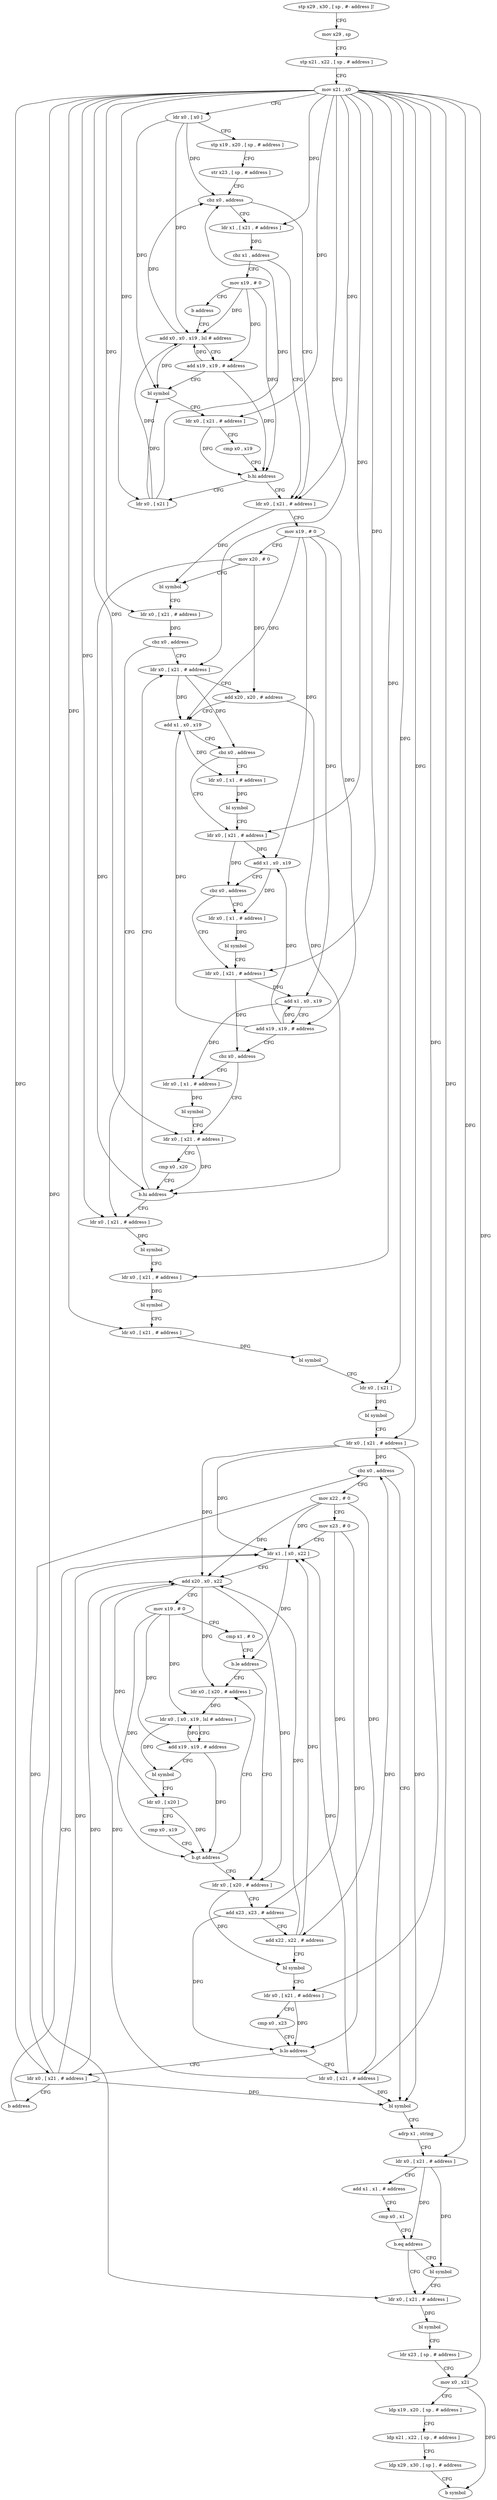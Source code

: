 digraph "func" {
"4235664" [label = "stp x29 , x30 , [ sp , #- address ]!" ]
"4235668" [label = "mov x29 , sp" ]
"4235672" [label = "stp x21 , x22 , [ sp , # address ]" ]
"4235676" [label = "mov x21 , x0" ]
"4235680" [label = "ldr x0 , [ x0 ]" ]
"4235684" [label = "stp x19 , x20 , [ sp , # address ]" ]
"4235688" [label = "str x23 , [ sp , # address ]" ]
"4235692" [label = "cbz x0 , address" ]
"4235740" [label = "ldr x0 , [ x21 , # address ]" ]
"4235696" [label = "ldr x1 , [ x21 , # address ]" ]
"4235744" [label = "mov x19 , # 0" ]
"4235748" [label = "mov x20 , # 0" ]
"4235752" [label = "bl symbol" ]
"4235756" [label = "ldr x0 , [ x21 , # address ]" ]
"4235760" [label = "cbz x0 , address" ]
"4235844" [label = "ldr x0 , [ x21 , # address ]" ]
"4235764" [label = "ldr x0 , [ x21 , # address ]" ]
"4235700" [label = "cbz x1 , address" ]
"4235704" [label = "mov x19 , # 0" ]
"4235848" [label = "bl symbol" ]
"4235852" [label = "ldr x0 , [ x21 , # address ]" ]
"4235856" [label = "bl symbol" ]
"4235860" [label = "ldr x0 , [ x21 , # address ]" ]
"4235864" [label = "bl symbol" ]
"4235868" [label = "ldr x0 , [ x21 ]" ]
"4235872" [label = "bl symbol" ]
"4235876" [label = "ldr x0 , [ x21 , # address ]" ]
"4235880" [label = "cbz x0 , address" ]
"4235980" [label = "bl symbol" ]
"4235884" [label = "mov x22 , # 0" ]
"4235768" [label = "add x20 , x20 , # address" ]
"4235772" [label = "add x1 , x0 , x19" ]
"4235776" [label = "cbz x0 , address" ]
"4235788" [label = "ldr x0 , [ x21 , # address ]" ]
"4235780" [label = "ldr x0 , [ x1 , # address ]" ]
"4235708" [label = "b address" ]
"4235716" [label = "add x0 , x0 , x19 , lsl # address" ]
"4235984" [label = "adrp x1 , string" ]
"4235988" [label = "ldr x0 , [ x21 , # address ]" ]
"4235992" [label = "add x1 , x1 , # address" ]
"4235996" [label = "cmp x0 , x1" ]
"4236000" [label = "b.eq address" ]
"4236008" [label = "ldr x0 , [ x21 , # address ]" ]
"4236004" [label = "bl symbol" ]
"4235888" [label = "mov x23 , # 0" ]
"4235892" [label = "ldr x1 , [ x0 , x22 ]" ]
"4235792" [label = "add x1 , x0 , x19" ]
"4235796" [label = "cbz x0 , address" ]
"4235808" [label = "ldr x0 , [ x21 , # address ]" ]
"4235800" [label = "ldr x0 , [ x1 , # address ]" ]
"4235784" [label = "bl symbol" ]
"4235720" [label = "add x19 , x19 , # address" ]
"4235724" [label = "bl symbol" ]
"4235728" [label = "ldr x0 , [ x21 , # address ]" ]
"4235732" [label = "cmp x0 , x19" ]
"4235736" [label = "b.hi address" ]
"4235712" [label = "ldr x0 , [ x21 ]" ]
"4236012" [label = "bl symbol" ]
"4236016" [label = "ldr x23 , [ sp , # address ]" ]
"4236020" [label = "mov x0 , x21" ]
"4236024" [label = "ldp x19 , x20 , [ sp , # address ]" ]
"4236028" [label = "ldp x21 , x22 , [ sp , # address ]" ]
"4236032" [label = "ldp x29 , x30 , [ sp ] , # address" ]
"4236036" [label = "b symbol" ]
"4235940" [label = "ldr x0 , [ x20 , # address ]" ]
"4235944" [label = "add x23 , x23 , # address" ]
"4235948" [label = "add x22 , x22 , # address" ]
"4235952" [label = "bl symbol" ]
"4235956" [label = "ldr x0 , [ x21 , # address ]" ]
"4235960" [label = "cmp x0 , x23" ]
"4235964" [label = "b.lo address" ]
"4235976" [label = "ldr x0 , [ x21 , # address ]" ]
"4235968" [label = "ldr x0 , [ x21 , # address ]" ]
"4235912" [label = "ldr x0 , [ x20 , # address ]" ]
"4235916" [label = "ldr x0 , [ x0 , x19 , lsl # address ]" ]
"4235920" [label = "add x19 , x19 , # address" ]
"4235924" [label = "bl symbol" ]
"4235928" [label = "ldr x0 , [ x20 ]" ]
"4235932" [label = "cmp x0 , x19" ]
"4235936" [label = "b.gt address" ]
"4235812" [label = "add x1 , x0 , x19" ]
"4235816" [label = "add x19 , x19 , # address" ]
"4235820" [label = "cbz x0 , address" ]
"4235832" [label = "ldr x0 , [ x21 , # address ]" ]
"4235824" [label = "ldr x0 , [ x1 , # address ]" ]
"4235804" [label = "bl symbol" ]
"4235972" [label = "b address" ]
"4235836" [label = "cmp x0 , x20" ]
"4235840" [label = "b.hi address" ]
"4235828" [label = "bl symbol" ]
"4235896" [label = "add x20 , x0 , x22" ]
"4235900" [label = "mov x19 , # 0" ]
"4235904" [label = "cmp x1 , # 0" ]
"4235908" [label = "b.le address" ]
"4235664" -> "4235668" [ label = "CFG" ]
"4235668" -> "4235672" [ label = "CFG" ]
"4235672" -> "4235676" [ label = "CFG" ]
"4235676" -> "4235680" [ label = "CFG" ]
"4235676" -> "4235740" [ label = "DFG" ]
"4235676" -> "4235756" [ label = "DFG" ]
"4235676" -> "4235696" [ label = "DFG" ]
"4235676" -> "4235844" [ label = "DFG" ]
"4235676" -> "4235852" [ label = "DFG" ]
"4235676" -> "4235860" [ label = "DFG" ]
"4235676" -> "4235868" [ label = "DFG" ]
"4235676" -> "4235876" [ label = "DFG" ]
"4235676" -> "4235764" [ label = "DFG" ]
"4235676" -> "4235988" [ label = "DFG" ]
"4235676" -> "4235788" [ label = "DFG" ]
"4235676" -> "4235728" [ label = "DFG" ]
"4235676" -> "4236008" [ label = "DFG" ]
"4235676" -> "4236020" [ label = "DFG" ]
"4235676" -> "4235808" [ label = "DFG" ]
"4235676" -> "4235712" [ label = "DFG" ]
"4235676" -> "4235956" [ label = "DFG" ]
"4235676" -> "4235832" [ label = "DFG" ]
"4235676" -> "4235976" [ label = "DFG" ]
"4235676" -> "4235968" [ label = "DFG" ]
"4235680" -> "4235684" [ label = "CFG" ]
"4235680" -> "4235692" [ label = "DFG" ]
"4235680" -> "4235716" [ label = "DFG" ]
"4235680" -> "4235724" [ label = "DFG" ]
"4235684" -> "4235688" [ label = "CFG" ]
"4235688" -> "4235692" [ label = "CFG" ]
"4235692" -> "4235740" [ label = "CFG" ]
"4235692" -> "4235696" [ label = "CFG" ]
"4235740" -> "4235744" [ label = "CFG" ]
"4235740" -> "4235752" [ label = "DFG" ]
"4235696" -> "4235700" [ label = "DFG" ]
"4235744" -> "4235748" [ label = "CFG" ]
"4235744" -> "4235772" [ label = "DFG" ]
"4235744" -> "4235792" [ label = "DFG" ]
"4235744" -> "4235812" [ label = "DFG" ]
"4235744" -> "4235816" [ label = "DFG" ]
"4235748" -> "4235752" [ label = "CFG" ]
"4235748" -> "4235768" [ label = "DFG" ]
"4235748" -> "4235840" [ label = "DFG" ]
"4235752" -> "4235756" [ label = "CFG" ]
"4235756" -> "4235760" [ label = "DFG" ]
"4235760" -> "4235844" [ label = "CFG" ]
"4235760" -> "4235764" [ label = "CFG" ]
"4235844" -> "4235848" [ label = "DFG" ]
"4235764" -> "4235768" [ label = "CFG" ]
"4235764" -> "4235772" [ label = "DFG" ]
"4235764" -> "4235776" [ label = "DFG" ]
"4235700" -> "4235740" [ label = "CFG" ]
"4235700" -> "4235704" [ label = "CFG" ]
"4235704" -> "4235708" [ label = "CFG" ]
"4235704" -> "4235716" [ label = "DFG" ]
"4235704" -> "4235720" [ label = "DFG" ]
"4235704" -> "4235736" [ label = "DFG" ]
"4235848" -> "4235852" [ label = "CFG" ]
"4235852" -> "4235856" [ label = "DFG" ]
"4235856" -> "4235860" [ label = "CFG" ]
"4235860" -> "4235864" [ label = "DFG" ]
"4235864" -> "4235868" [ label = "CFG" ]
"4235868" -> "4235872" [ label = "DFG" ]
"4235872" -> "4235876" [ label = "CFG" ]
"4235876" -> "4235880" [ label = "DFG" ]
"4235876" -> "4235980" [ label = "DFG" ]
"4235876" -> "4235892" [ label = "DFG" ]
"4235876" -> "4235896" [ label = "DFG" ]
"4235880" -> "4235980" [ label = "CFG" ]
"4235880" -> "4235884" [ label = "CFG" ]
"4235980" -> "4235984" [ label = "CFG" ]
"4235884" -> "4235888" [ label = "CFG" ]
"4235884" -> "4235892" [ label = "DFG" ]
"4235884" -> "4235896" [ label = "DFG" ]
"4235884" -> "4235948" [ label = "DFG" ]
"4235768" -> "4235772" [ label = "CFG" ]
"4235768" -> "4235840" [ label = "DFG" ]
"4235772" -> "4235776" [ label = "CFG" ]
"4235772" -> "4235780" [ label = "DFG" ]
"4235776" -> "4235788" [ label = "CFG" ]
"4235776" -> "4235780" [ label = "CFG" ]
"4235788" -> "4235792" [ label = "DFG" ]
"4235788" -> "4235796" [ label = "DFG" ]
"4235780" -> "4235784" [ label = "DFG" ]
"4235708" -> "4235716" [ label = "CFG" ]
"4235716" -> "4235720" [ label = "CFG" ]
"4235716" -> "4235692" [ label = "DFG" ]
"4235716" -> "4235724" [ label = "DFG" ]
"4235984" -> "4235988" [ label = "CFG" ]
"4235988" -> "4235992" [ label = "CFG" ]
"4235988" -> "4236000" [ label = "DFG" ]
"4235988" -> "4236004" [ label = "DFG" ]
"4235992" -> "4235996" [ label = "CFG" ]
"4235996" -> "4236000" [ label = "CFG" ]
"4236000" -> "4236008" [ label = "CFG" ]
"4236000" -> "4236004" [ label = "CFG" ]
"4236008" -> "4236012" [ label = "DFG" ]
"4236004" -> "4236008" [ label = "CFG" ]
"4235888" -> "4235892" [ label = "CFG" ]
"4235888" -> "4235944" [ label = "DFG" ]
"4235888" -> "4235964" [ label = "DFG" ]
"4235892" -> "4235896" [ label = "CFG" ]
"4235892" -> "4235908" [ label = "DFG" ]
"4235792" -> "4235796" [ label = "CFG" ]
"4235792" -> "4235800" [ label = "DFG" ]
"4235796" -> "4235808" [ label = "CFG" ]
"4235796" -> "4235800" [ label = "CFG" ]
"4235808" -> "4235812" [ label = "DFG" ]
"4235808" -> "4235820" [ label = "DFG" ]
"4235800" -> "4235804" [ label = "DFG" ]
"4235784" -> "4235788" [ label = "CFG" ]
"4235720" -> "4235724" [ label = "CFG" ]
"4235720" -> "4235716" [ label = "DFG" ]
"4235720" -> "4235736" [ label = "DFG" ]
"4235724" -> "4235728" [ label = "CFG" ]
"4235728" -> "4235732" [ label = "CFG" ]
"4235728" -> "4235736" [ label = "DFG" ]
"4235732" -> "4235736" [ label = "CFG" ]
"4235736" -> "4235712" [ label = "CFG" ]
"4235736" -> "4235740" [ label = "CFG" ]
"4235712" -> "4235716" [ label = "DFG" ]
"4235712" -> "4235692" [ label = "DFG" ]
"4235712" -> "4235724" [ label = "DFG" ]
"4236012" -> "4236016" [ label = "CFG" ]
"4236016" -> "4236020" [ label = "CFG" ]
"4236020" -> "4236024" [ label = "CFG" ]
"4236020" -> "4236036" [ label = "DFG" ]
"4236024" -> "4236028" [ label = "CFG" ]
"4236028" -> "4236032" [ label = "CFG" ]
"4236032" -> "4236036" [ label = "CFG" ]
"4235940" -> "4235944" [ label = "CFG" ]
"4235940" -> "4235952" [ label = "DFG" ]
"4235944" -> "4235948" [ label = "CFG" ]
"4235944" -> "4235964" [ label = "DFG" ]
"4235948" -> "4235952" [ label = "CFG" ]
"4235948" -> "4235892" [ label = "DFG" ]
"4235948" -> "4235896" [ label = "DFG" ]
"4235952" -> "4235956" [ label = "CFG" ]
"4235956" -> "4235960" [ label = "CFG" ]
"4235956" -> "4235964" [ label = "DFG" ]
"4235960" -> "4235964" [ label = "CFG" ]
"4235964" -> "4235976" [ label = "CFG" ]
"4235964" -> "4235968" [ label = "CFG" ]
"4235976" -> "4235980" [ label = "DFG" ]
"4235976" -> "4235880" [ label = "DFG" ]
"4235976" -> "4235892" [ label = "DFG" ]
"4235976" -> "4235896" [ label = "DFG" ]
"4235968" -> "4235972" [ label = "CFG" ]
"4235968" -> "4235880" [ label = "DFG" ]
"4235968" -> "4235980" [ label = "DFG" ]
"4235968" -> "4235892" [ label = "DFG" ]
"4235968" -> "4235896" [ label = "DFG" ]
"4235912" -> "4235916" [ label = "DFG" ]
"4235916" -> "4235920" [ label = "CFG" ]
"4235916" -> "4235924" [ label = "DFG" ]
"4235920" -> "4235924" [ label = "CFG" ]
"4235920" -> "4235916" [ label = "DFG" ]
"4235920" -> "4235936" [ label = "DFG" ]
"4235924" -> "4235928" [ label = "CFG" ]
"4235928" -> "4235932" [ label = "CFG" ]
"4235928" -> "4235936" [ label = "DFG" ]
"4235932" -> "4235936" [ label = "CFG" ]
"4235936" -> "4235912" [ label = "CFG" ]
"4235936" -> "4235940" [ label = "CFG" ]
"4235812" -> "4235816" [ label = "CFG" ]
"4235812" -> "4235824" [ label = "DFG" ]
"4235816" -> "4235820" [ label = "CFG" ]
"4235816" -> "4235772" [ label = "DFG" ]
"4235816" -> "4235792" [ label = "DFG" ]
"4235816" -> "4235812" [ label = "DFG" ]
"4235820" -> "4235832" [ label = "CFG" ]
"4235820" -> "4235824" [ label = "CFG" ]
"4235832" -> "4235836" [ label = "CFG" ]
"4235832" -> "4235840" [ label = "DFG" ]
"4235824" -> "4235828" [ label = "DFG" ]
"4235804" -> "4235808" [ label = "CFG" ]
"4235972" -> "4235892" [ label = "CFG" ]
"4235836" -> "4235840" [ label = "CFG" ]
"4235840" -> "4235764" [ label = "CFG" ]
"4235840" -> "4235844" [ label = "CFG" ]
"4235828" -> "4235832" [ label = "CFG" ]
"4235896" -> "4235900" [ label = "CFG" ]
"4235896" -> "4235940" [ label = "DFG" ]
"4235896" -> "4235912" [ label = "DFG" ]
"4235896" -> "4235928" [ label = "DFG" ]
"4235900" -> "4235904" [ label = "CFG" ]
"4235900" -> "4235916" [ label = "DFG" ]
"4235900" -> "4235920" [ label = "DFG" ]
"4235900" -> "4235936" [ label = "DFG" ]
"4235904" -> "4235908" [ label = "CFG" ]
"4235908" -> "4235940" [ label = "CFG" ]
"4235908" -> "4235912" [ label = "CFG" ]
}
